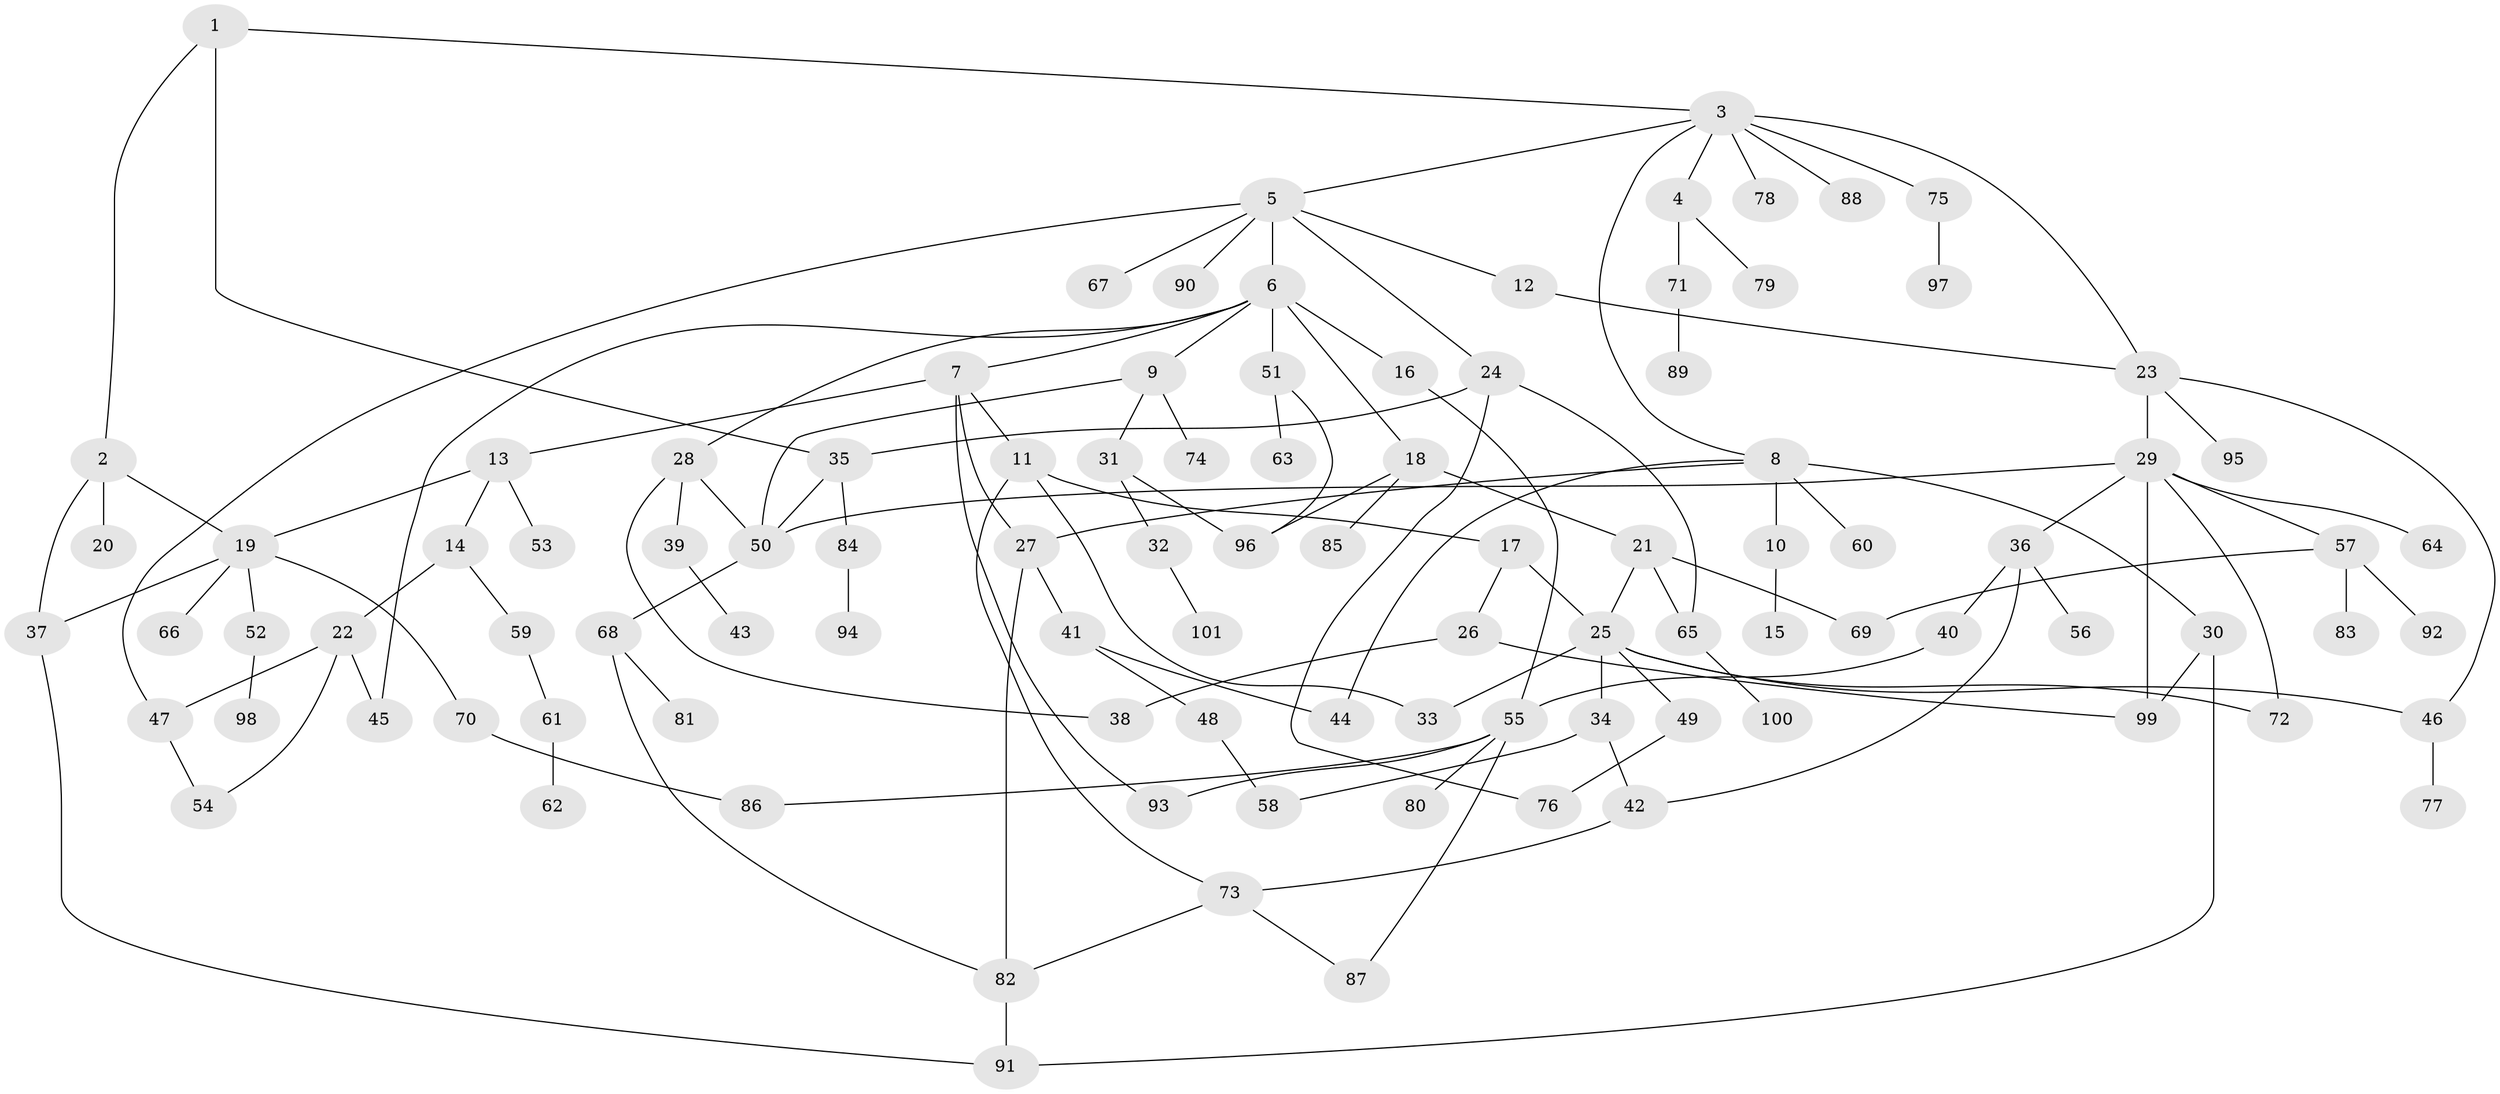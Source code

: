 // coarse degree distribution, {7: 0.02857142857142857, 4: 0.1, 5: 0.05714285714285714, 1: 0.38571428571428573, 3: 0.11428571428571428, 9: 0.014285714285714285, 2: 0.24285714285714285, 6: 0.014285714285714285, 8: 0.02857142857142857, 10: 0.014285714285714285}
// Generated by graph-tools (version 1.1) at 2025/45/03/04/25 21:45:44]
// undirected, 101 vertices, 135 edges
graph export_dot {
graph [start="1"]
  node [color=gray90,style=filled];
  1;
  2;
  3;
  4;
  5;
  6;
  7;
  8;
  9;
  10;
  11;
  12;
  13;
  14;
  15;
  16;
  17;
  18;
  19;
  20;
  21;
  22;
  23;
  24;
  25;
  26;
  27;
  28;
  29;
  30;
  31;
  32;
  33;
  34;
  35;
  36;
  37;
  38;
  39;
  40;
  41;
  42;
  43;
  44;
  45;
  46;
  47;
  48;
  49;
  50;
  51;
  52;
  53;
  54;
  55;
  56;
  57;
  58;
  59;
  60;
  61;
  62;
  63;
  64;
  65;
  66;
  67;
  68;
  69;
  70;
  71;
  72;
  73;
  74;
  75;
  76;
  77;
  78;
  79;
  80;
  81;
  82;
  83;
  84;
  85;
  86;
  87;
  88;
  89;
  90;
  91;
  92;
  93;
  94;
  95;
  96;
  97;
  98;
  99;
  100;
  101;
  1 -- 2;
  1 -- 3;
  1 -- 35;
  2 -- 20;
  2 -- 37;
  2 -- 19;
  3 -- 4;
  3 -- 5;
  3 -- 8;
  3 -- 23;
  3 -- 75;
  3 -- 78;
  3 -- 88;
  4 -- 71;
  4 -- 79;
  5 -- 6;
  5 -- 12;
  5 -- 24;
  5 -- 67;
  5 -- 90;
  5 -- 47;
  6 -- 7;
  6 -- 9;
  6 -- 16;
  6 -- 18;
  6 -- 28;
  6 -- 45;
  6 -- 51;
  7 -- 11;
  7 -- 13;
  7 -- 93;
  7 -- 27;
  8 -- 10;
  8 -- 27;
  8 -- 30;
  8 -- 44;
  8 -- 60;
  9 -- 31;
  9 -- 74;
  9 -- 50;
  10 -- 15;
  11 -- 17;
  11 -- 73;
  11 -- 33;
  12 -- 23;
  13 -- 14;
  13 -- 19;
  13 -- 53;
  14 -- 22;
  14 -- 59;
  16 -- 55;
  17 -- 26;
  17 -- 25;
  18 -- 21;
  18 -- 85;
  18 -- 96;
  19 -- 52;
  19 -- 66;
  19 -- 70;
  19 -- 37;
  21 -- 25;
  21 -- 65;
  21 -- 69;
  22 -- 47;
  22 -- 54;
  22 -- 45;
  23 -- 29;
  23 -- 46;
  23 -- 95;
  24 -- 35;
  24 -- 76;
  24 -- 65;
  25 -- 33;
  25 -- 34;
  25 -- 49;
  25 -- 72;
  25 -- 46;
  26 -- 38;
  26 -- 99;
  27 -- 41;
  27 -- 82;
  28 -- 39;
  28 -- 50;
  28 -- 38;
  29 -- 36;
  29 -- 57;
  29 -- 64;
  29 -- 72;
  29 -- 99;
  29 -- 50;
  30 -- 91;
  30 -- 99;
  31 -- 32;
  31 -- 96;
  32 -- 101;
  34 -- 42;
  34 -- 58;
  35 -- 84;
  35 -- 50;
  36 -- 40;
  36 -- 56;
  36 -- 42;
  37 -- 91;
  39 -- 43;
  40 -- 55;
  41 -- 48;
  41 -- 44;
  42 -- 73;
  46 -- 77;
  47 -- 54;
  48 -- 58;
  49 -- 76;
  50 -- 68;
  51 -- 63;
  51 -- 96;
  52 -- 98;
  55 -- 80;
  55 -- 86;
  55 -- 87;
  55 -- 93;
  57 -- 69;
  57 -- 83;
  57 -- 92;
  59 -- 61;
  61 -- 62;
  65 -- 100;
  68 -- 81;
  68 -- 82;
  70 -- 86;
  71 -- 89;
  73 -- 87;
  73 -- 82;
  75 -- 97;
  82 -- 91;
  84 -- 94;
}
